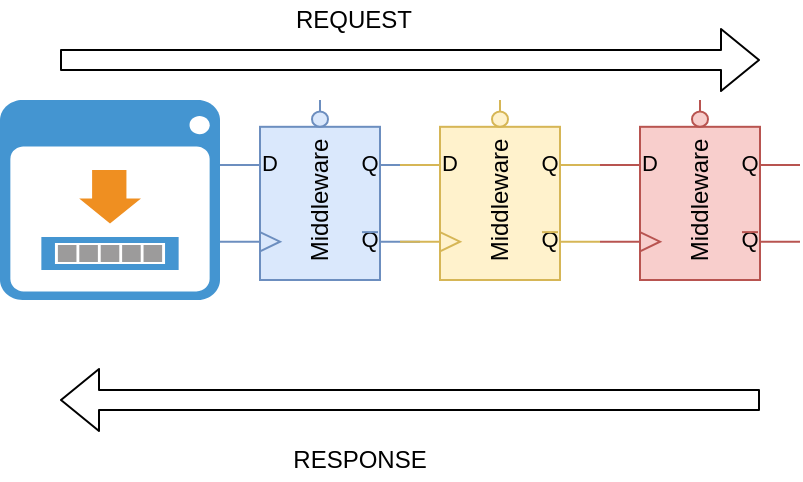<mxfile version="14.7.7" type="github">
  <diagram id="rLQyQnp3vTNQylTSvF4C" name="Page-1">
    <mxGraphModel dx="782" dy="436" grid="1" gridSize="10" guides="1" tooltips="1" connect="1" arrows="1" fold="1" page="1" pageScale="1" pageWidth="413" pageHeight="583" math="0" shadow="0">
      <root>
        <mxCell id="0" />
        <mxCell id="1" parent="0" />
        <mxCell id="kV7zLV-lG2yg0fmRMBdL-1" value="" style="shadow=0;dashed=0;html=1;strokeColor=none;fillColor=#4495D1;labelPosition=center;verticalLabelPosition=bottom;verticalAlign=top;align=center;outlineConnect=0;shape=mxgraph.veeam.2d.backup_browser;" vertex="1" parent="1">
          <mxGeometry x="30" y="80" width="110" height="100" as="geometry" />
        </mxCell>
        <mxCell id="kV7zLV-lG2yg0fmRMBdL-2" value="" style="verticalLabelPosition=bottom;shadow=0;dashed=0;align=center;html=1;verticalAlign=top;shape=mxgraph.electrical.logic_gates.d_type_flip-flop_with_clear_2;fillColor=#dae8fc;strokeColor=#6c8ebf;" vertex="1" parent="1">
          <mxGeometry x="140" y="80" width="100" height="90" as="geometry" />
        </mxCell>
        <mxCell id="kV7zLV-lG2yg0fmRMBdL-3" value="" style="verticalLabelPosition=bottom;shadow=0;dashed=0;align=center;html=1;verticalAlign=top;shape=mxgraph.electrical.logic_gates.d_type_flip-flop_with_clear_2;fillColor=#fff2cc;strokeColor=#d6b656;" vertex="1" parent="1">
          <mxGeometry x="230" y="80" width="100" height="90" as="geometry" />
        </mxCell>
        <mxCell id="kV7zLV-lG2yg0fmRMBdL-4" value="" style="verticalLabelPosition=bottom;shadow=0;dashed=0;align=center;html=1;verticalAlign=top;shape=mxgraph.electrical.logic_gates.d_type_flip-flop_with_clear_2;fillColor=#f8cecc;strokeColor=#b85450;" vertex="1" parent="1">
          <mxGeometry x="330" y="80" width="100" height="90" as="geometry" />
        </mxCell>
        <mxCell id="kV7zLV-lG2yg0fmRMBdL-5" value="" style="shape=flexArrow;endArrow=classic;html=1;" edge="1" parent="1">
          <mxGeometry width="50" height="50" relative="1" as="geometry">
            <mxPoint x="60" y="60" as="sourcePoint" />
            <mxPoint x="410" y="60" as="targetPoint" />
          </mxGeometry>
        </mxCell>
        <mxCell id="kV7zLV-lG2yg0fmRMBdL-6" value="" style="shape=flexArrow;endArrow=classic;html=1;" edge="1" parent="1">
          <mxGeometry width="50" height="50" relative="1" as="geometry">
            <mxPoint x="410" y="230" as="sourcePoint" />
            <mxPoint x="60" y="230" as="targetPoint" />
          </mxGeometry>
        </mxCell>
        <mxCell id="kV7zLV-lG2yg0fmRMBdL-7" value="REQUEST" style="text;html=1;strokeColor=none;fillColor=none;align=center;verticalAlign=middle;whiteSpace=wrap;rounded=0;" vertex="1" parent="1">
          <mxGeometry x="187" y="30" width="40" height="20" as="geometry" />
        </mxCell>
        <mxCell id="kV7zLV-lG2yg0fmRMBdL-8" value="RESPONSE" style="text;html=1;strokeColor=none;fillColor=none;align=center;verticalAlign=middle;whiteSpace=wrap;rounded=0;" vertex="1" parent="1">
          <mxGeometry x="190" y="250" width="40" height="20" as="geometry" />
        </mxCell>
        <mxCell id="kV7zLV-lG2yg0fmRMBdL-9" value="Middleware" style="text;html=1;strokeColor=none;fillColor=none;align=center;verticalAlign=middle;whiteSpace=wrap;rounded=0;glass=0;rotation=-90;" vertex="1" parent="1">
          <mxGeometry x="170" y="120" width="40" height="20" as="geometry" />
        </mxCell>
        <mxCell id="kV7zLV-lG2yg0fmRMBdL-10" value="Middleware" style="text;html=1;strokeColor=none;fillColor=none;align=center;verticalAlign=middle;whiteSpace=wrap;rounded=0;glass=0;rotation=-90;" vertex="1" parent="1">
          <mxGeometry x="260" y="120" width="40" height="20" as="geometry" />
        </mxCell>
        <mxCell id="kV7zLV-lG2yg0fmRMBdL-11" value="Middleware" style="text;html=1;strokeColor=none;fillColor=none;align=center;verticalAlign=middle;whiteSpace=wrap;rounded=0;glass=0;rotation=-90;" vertex="1" parent="1">
          <mxGeometry x="360" y="120" width="40" height="20" as="geometry" />
        </mxCell>
      </root>
    </mxGraphModel>
  </diagram>
</mxfile>
